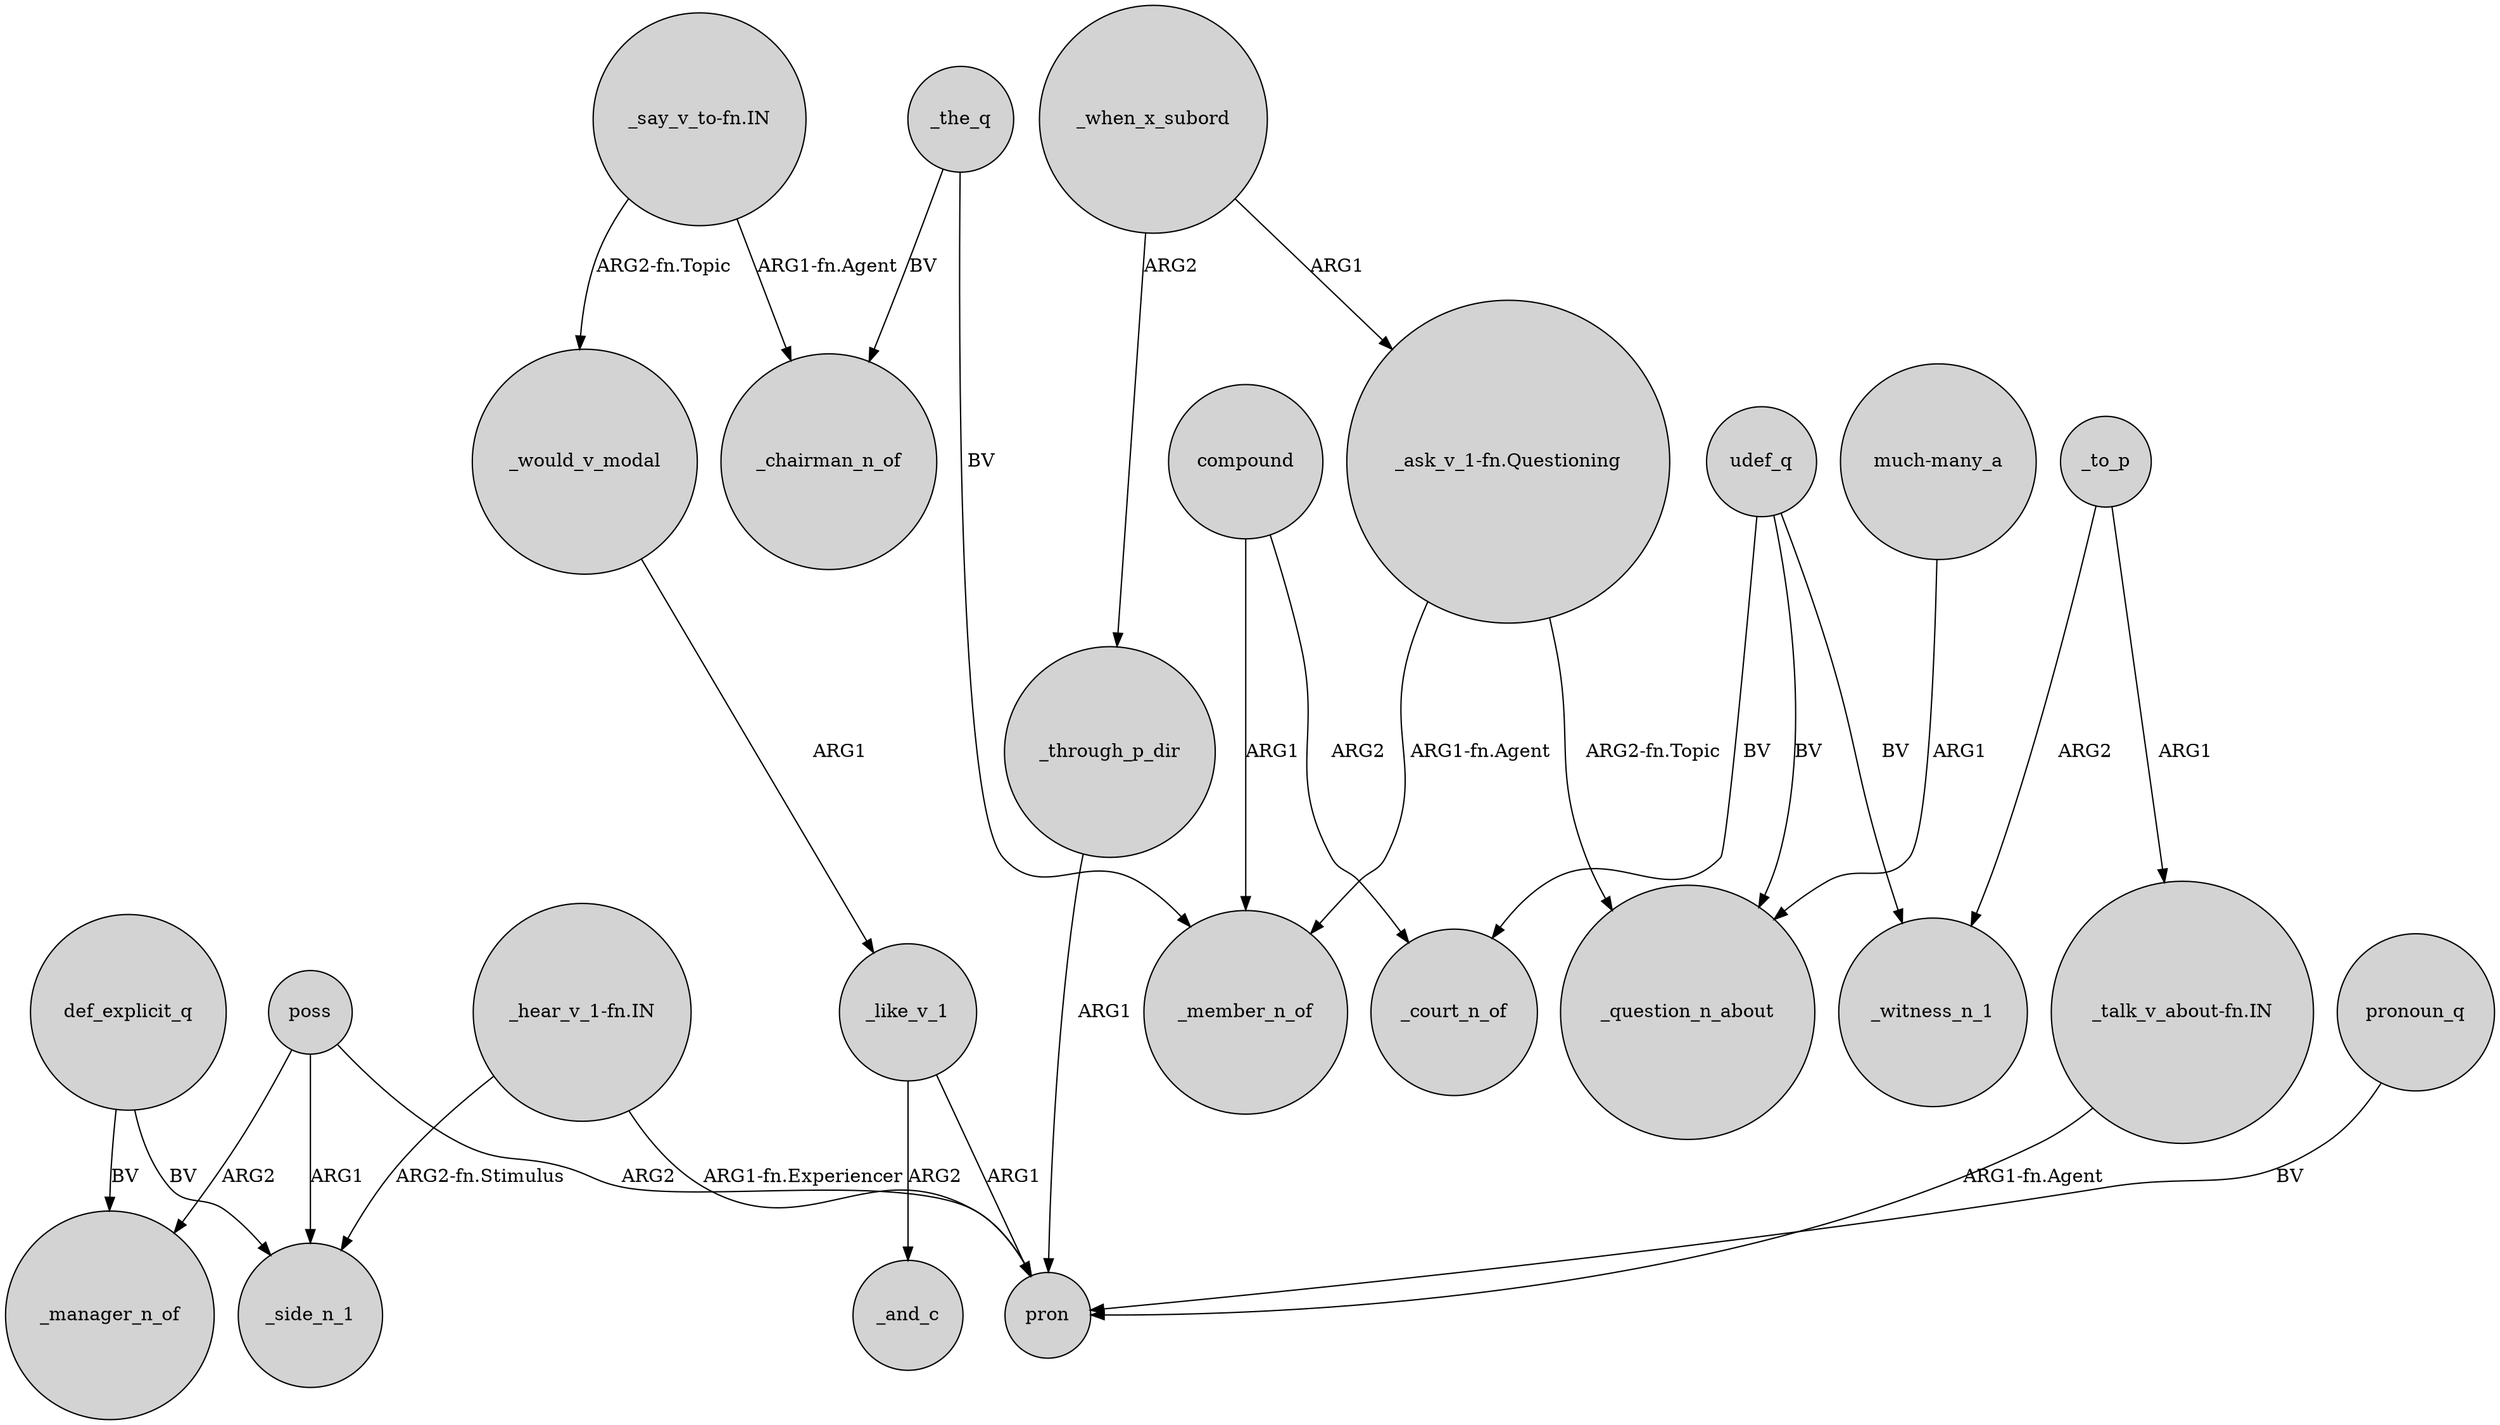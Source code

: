 digraph {
	node [shape=circle style=filled]
	"_say_v_to-fn.IN" -> _would_v_modal [label="ARG2-fn.Topic"]
	"_ask_v_1-fn.Questioning" -> _member_n_of [label="ARG1-fn.Agent"]
	_when_x_subord -> "_ask_v_1-fn.Questioning" [label=ARG1]
	_like_v_1 -> pron [label=ARG1]
	poss -> pron [label=ARG2]
	_through_p_dir -> pron [label=ARG1]
	"_say_v_to-fn.IN" -> _chairman_n_of [label="ARG1-fn.Agent"]
	_the_q -> _member_n_of [label=BV]
	udef_q -> _court_n_of [label=BV]
	_when_x_subord -> _through_p_dir [label=ARG2]
	_to_p -> "_talk_v_about-fn.IN" [label=ARG1]
	"_talk_v_about-fn.IN" -> pron [label="ARG1-fn.Agent"]
	udef_q -> _question_n_about [label=BV]
	poss -> _side_n_1 [label=ARG1]
	"_ask_v_1-fn.Questioning" -> _question_n_about [label="ARG2-fn.Topic"]
	_would_v_modal -> _like_v_1 [label=ARG1]
	def_explicit_q -> _side_n_1 [label=BV]
	pronoun_q -> pron [label=BV]
	def_explicit_q -> _manager_n_of [label=BV]
	_the_q -> _chairman_n_of [label=BV]
	compound -> _court_n_of [label=ARG2]
	"_hear_v_1-fn.IN" -> _side_n_1 [label="ARG2-fn.Stimulus"]
	_to_p -> _witness_n_1 [label=ARG2]
	"_hear_v_1-fn.IN" -> pron [label="ARG1-fn.Experiencer"]
	_like_v_1 -> _and_c [label=ARG2]
	poss -> _manager_n_of [label=ARG2]
	udef_q -> _witness_n_1 [label=BV]
	compound -> _member_n_of [label=ARG1]
	"much-many_a" -> _question_n_about [label=ARG1]
}
